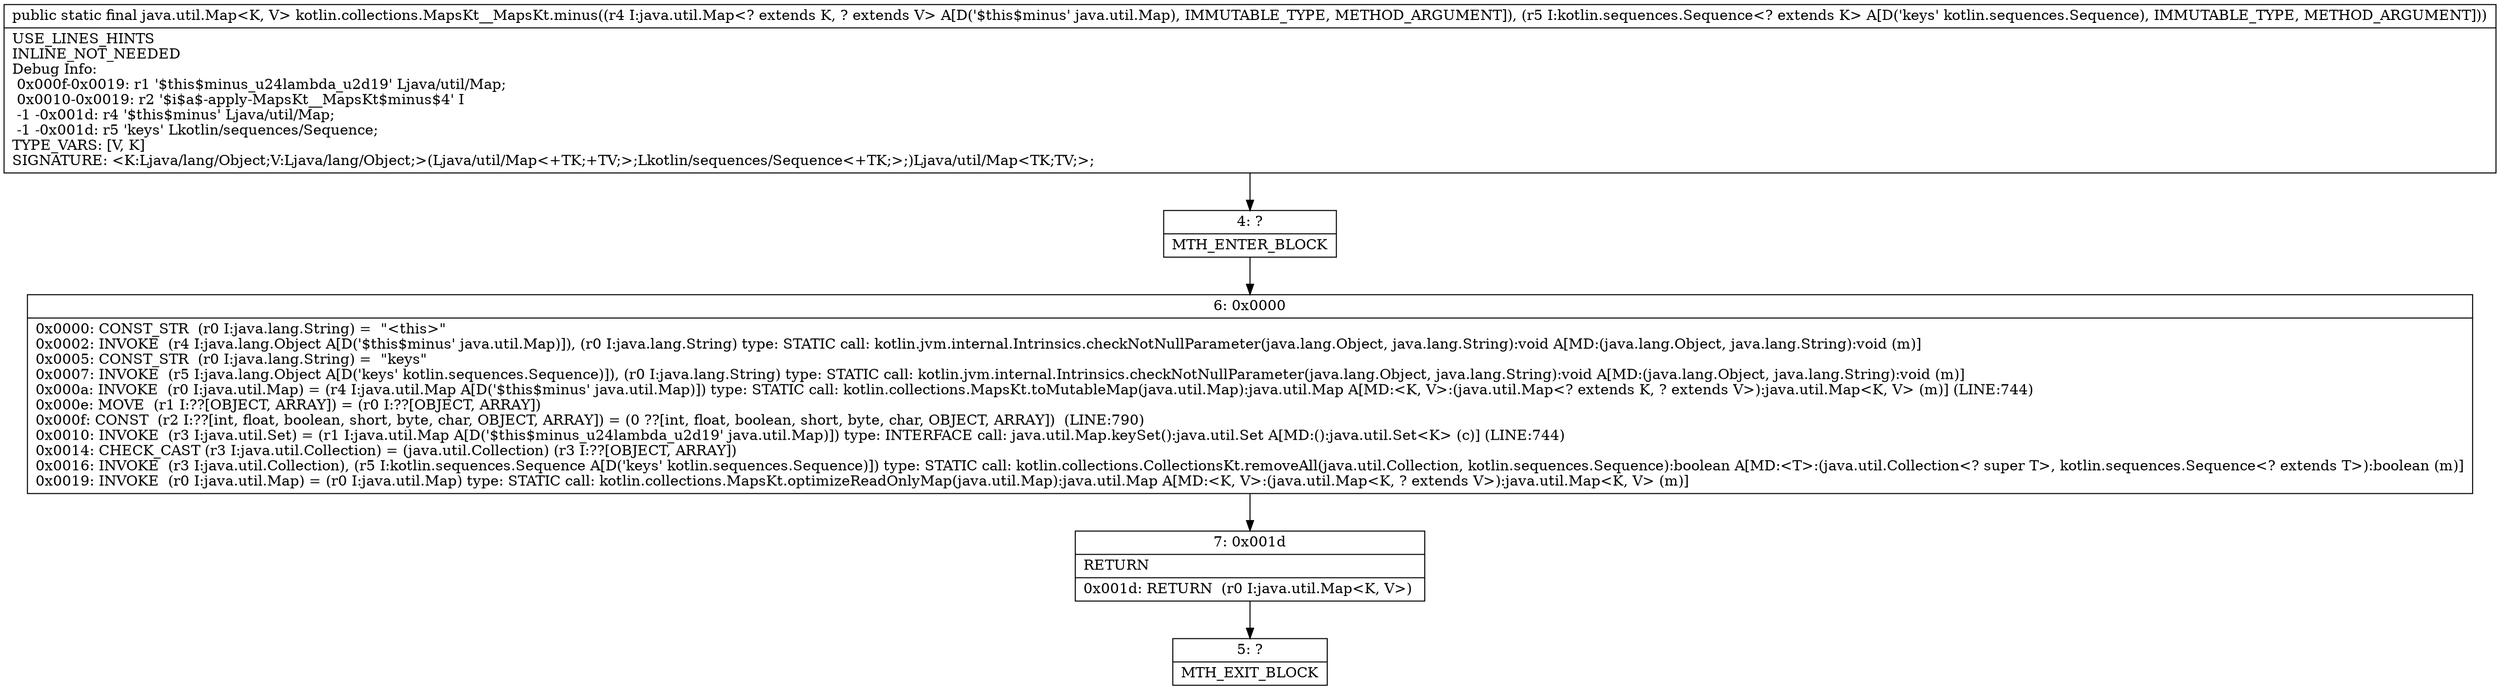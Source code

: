 digraph "CFG forkotlin.collections.MapsKt__MapsKt.minus(Ljava\/util\/Map;Lkotlin\/sequences\/Sequence;)Ljava\/util\/Map;" {
Node_4 [shape=record,label="{4\:\ ?|MTH_ENTER_BLOCK\l}"];
Node_6 [shape=record,label="{6\:\ 0x0000|0x0000: CONST_STR  (r0 I:java.lang.String) =  \"\<this\>\" \l0x0002: INVOKE  (r4 I:java.lang.Object A[D('$this$minus' java.util.Map)]), (r0 I:java.lang.String) type: STATIC call: kotlin.jvm.internal.Intrinsics.checkNotNullParameter(java.lang.Object, java.lang.String):void A[MD:(java.lang.Object, java.lang.String):void (m)]\l0x0005: CONST_STR  (r0 I:java.lang.String) =  \"keys\" \l0x0007: INVOKE  (r5 I:java.lang.Object A[D('keys' kotlin.sequences.Sequence)]), (r0 I:java.lang.String) type: STATIC call: kotlin.jvm.internal.Intrinsics.checkNotNullParameter(java.lang.Object, java.lang.String):void A[MD:(java.lang.Object, java.lang.String):void (m)]\l0x000a: INVOKE  (r0 I:java.util.Map) = (r4 I:java.util.Map A[D('$this$minus' java.util.Map)]) type: STATIC call: kotlin.collections.MapsKt.toMutableMap(java.util.Map):java.util.Map A[MD:\<K, V\>:(java.util.Map\<? extends K, ? extends V\>):java.util.Map\<K, V\> (m)] (LINE:744)\l0x000e: MOVE  (r1 I:??[OBJECT, ARRAY]) = (r0 I:??[OBJECT, ARRAY]) \l0x000f: CONST  (r2 I:??[int, float, boolean, short, byte, char, OBJECT, ARRAY]) = (0 ??[int, float, boolean, short, byte, char, OBJECT, ARRAY])  (LINE:790)\l0x0010: INVOKE  (r3 I:java.util.Set) = (r1 I:java.util.Map A[D('$this$minus_u24lambda_u2d19' java.util.Map)]) type: INTERFACE call: java.util.Map.keySet():java.util.Set A[MD:():java.util.Set\<K\> (c)] (LINE:744)\l0x0014: CHECK_CAST (r3 I:java.util.Collection) = (java.util.Collection) (r3 I:??[OBJECT, ARRAY]) \l0x0016: INVOKE  (r3 I:java.util.Collection), (r5 I:kotlin.sequences.Sequence A[D('keys' kotlin.sequences.Sequence)]) type: STATIC call: kotlin.collections.CollectionsKt.removeAll(java.util.Collection, kotlin.sequences.Sequence):boolean A[MD:\<T\>:(java.util.Collection\<? super T\>, kotlin.sequences.Sequence\<? extends T\>):boolean (m)]\l0x0019: INVOKE  (r0 I:java.util.Map) = (r0 I:java.util.Map) type: STATIC call: kotlin.collections.MapsKt.optimizeReadOnlyMap(java.util.Map):java.util.Map A[MD:\<K, V\>:(java.util.Map\<K, ? extends V\>):java.util.Map\<K, V\> (m)]\l}"];
Node_7 [shape=record,label="{7\:\ 0x001d|RETURN\l|0x001d: RETURN  (r0 I:java.util.Map\<K, V\>) \l}"];
Node_5 [shape=record,label="{5\:\ ?|MTH_EXIT_BLOCK\l}"];
MethodNode[shape=record,label="{public static final java.util.Map\<K, V\> kotlin.collections.MapsKt__MapsKt.minus((r4 I:java.util.Map\<? extends K, ? extends V\> A[D('$this$minus' java.util.Map), IMMUTABLE_TYPE, METHOD_ARGUMENT]), (r5 I:kotlin.sequences.Sequence\<? extends K\> A[D('keys' kotlin.sequences.Sequence), IMMUTABLE_TYPE, METHOD_ARGUMENT]))  | USE_LINES_HINTS\lINLINE_NOT_NEEDED\lDebug Info:\l  0x000f\-0x0019: r1 '$this$minus_u24lambda_u2d19' Ljava\/util\/Map;\l  0x0010\-0x0019: r2 '$i$a$\-apply\-MapsKt__MapsKt$minus$4' I\l  \-1 \-0x001d: r4 '$this$minus' Ljava\/util\/Map;\l  \-1 \-0x001d: r5 'keys' Lkotlin\/sequences\/Sequence;\lTYPE_VARS: [V, K]\lSIGNATURE: \<K:Ljava\/lang\/Object;V:Ljava\/lang\/Object;\>(Ljava\/util\/Map\<+TK;+TV;\>;Lkotlin\/sequences\/Sequence\<+TK;\>;)Ljava\/util\/Map\<TK;TV;\>;\l}"];
MethodNode -> Node_4;Node_4 -> Node_6;
Node_6 -> Node_7;
Node_7 -> Node_5;
}

